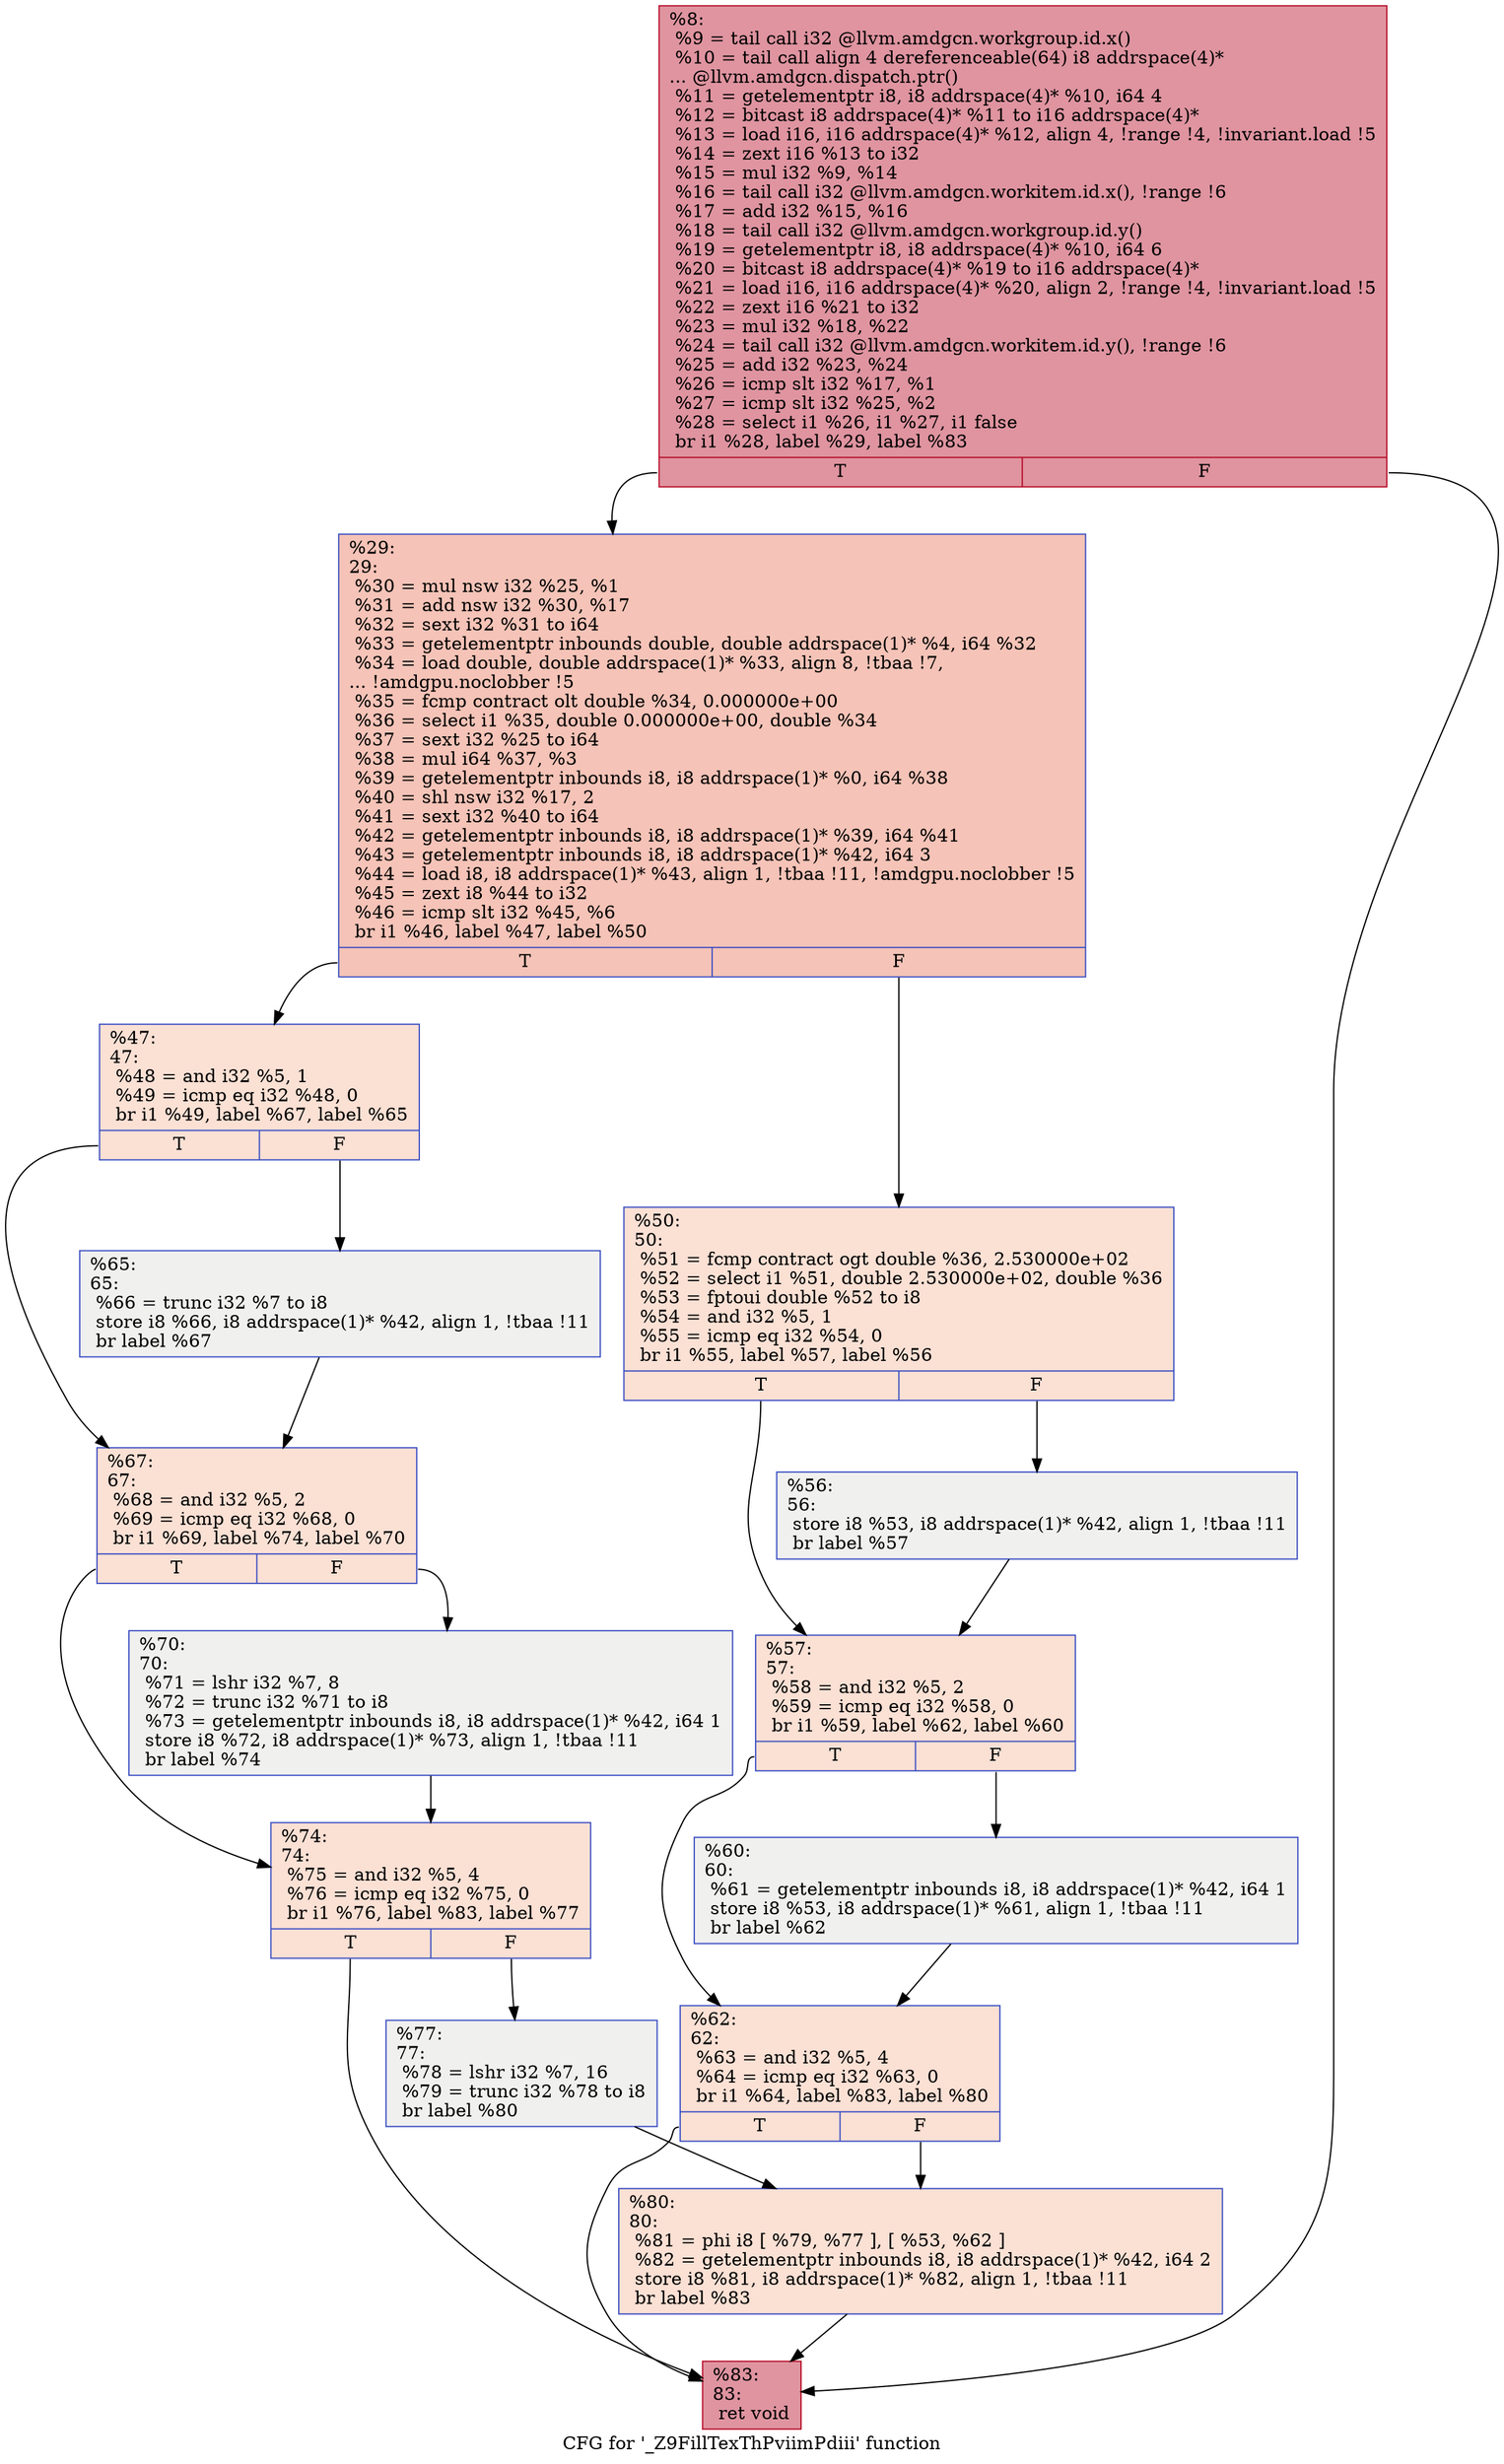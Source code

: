 digraph "CFG for '_Z9FillTexThPviimPdiii' function" {
	label="CFG for '_Z9FillTexThPviimPdiii' function";

	Node0x48d7e70 [shape=record,color="#b70d28ff", style=filled, fillcolor="#b70d2870",label="{%8:\l  %9 = tail call i32 @llvm.amdgcn.workgroup.id.x()\l  %10 = tail call align 4 dereferenceable(64) i8 addrspace(4)*\l... @llvm.amdgcn.dispatch.ptr()\l  %11 = getelementptr i8, i8 addrspace(4)* %10, i64 4\l  %12 = bitcast i8 addrspace(4)* %11 to i16 addrspace(4)*\l  %13 = load i16, i16 addrspace(4)* %12, align 4, !range !4, !invariant.load !5\l  %14 = zext i16 %13 to i32\l  %15 = mul i32 %9, %14\l  %16 = tail call i32 @llvm.amdgcn.workitem.id.x(), !range !6\l  %17 = add i32 %15, %16\l  %18 = tail call i32 @llvm.amdgcn.workgroup.id.y()\l  %19 = getelementptr i8, i8 addrspace(4)* %10, i64 6\l  %20 = bitcast i8 addrspace(4)* %19 to i16 addrspace(4)*\l  %21 = load i16, i16 addrspace(4)* %20, align 2, !range !4, !invariant.load !5\l  %22 = zext i16 %21 to i32\l  %23 = mul i32 %18, %22\l  %24 = tail call i32 @llvm.amdgcn.workitem.id.y(), !range !6\l  %25 = add i32 %23, %24\l  %26 = icmp slt i32 %17, %1\l  %27 = icmp slt i32 %25, %2\l  %28 = select i1 %26, i1 %27, i1 false\l  br i1 %28, label %29, label %83\l|{<s0>T|<s1>F}}"];
	Node0x48d7e70:s0 -> Node0x48db8b0;
	Node0x48d7e70:s1 -> Node0x48db940;
	Node0x48db8b0 [shape=record,color="#3d50c3ff", style=filled, fillcolor="#e8765c70",label="{%29:\l29:                                               \l  %30 = mul nsw i32 %25, %1\l  %31 = add nsw i32 %30, %17\l  %32 = sext i32 %31 to i64\l  %33 = getelementptr inbounds double, double addrspace(1)* %4, i64 %32\l  %34 = load double, double addrspace(1)* %33, align 8, !tbaa !7,\l... !amdgpu.noclobber !5\l  %35 = fcmp contract olt double %34, 0.000000e+00\l  %36 = select i1 %35, double 0.000000e+00, double %34\l  %37 = sext i32 %25 to i64\l  %38 = mul i64 %37, %3\l  %39 = getelementptr inbounds i8, i8 addrspace(1)* %0, i64 %38\l  %40 = shl nsw i32 %17, 2\l  %41 = sext i32 %40 to i64\l  %42 = getelementptr inbounds i8, i8 addrspace(1)* %39, i64 %41\l  %43 = getelementptr inbounds i8, i8 addrspace(1)* %42, i64 3\l  %44 = load i8, i8 addrspace(1)* %43, align 1, !tbaa !11, !amdgpu.noclobber !5\l  %45 = zext i8 %44 to i32\l  %46 = icmp slt i32 %45, %6\l  br i1 %46, label %47, label %50\l|{<s0>T|<s1>F}}"];
	Node0x48db8b0:s0 -> Node0x48dd290;
	Node0x48db8b0:s1 -> Node0x48dd320;
	Node0x48dd290 [shape=record,color="#3d50c3ff", style=filled, fillcolor="#f7b99e70",label="{%47:\l47:                                               \l  %48 = and i32 %5, 1\l  %49 = icmp eq i32 %48, 0\l  br i1 %49, label %67, label %65\l|{<s0>T|<s1>F}}"];
	Node0x48dd290:s0 -> Node0x48dd5b0;
	Node0x48dd290:s1 -> Node0x48dd600;
	Node0x48dd320 [shape=record,color="#3d50c3ff", style=filled, fillcolor="#f7b99e70",label="{%50:\l50:                                               \l  %51 = fcmp contract ogt double %36, 2.530000e+02\l  %52 = select i1 %51, double 2.530000e+02, double %36\l  %53 = fptoui double %52 to i8\l  %54 = and i32 %5, 1\l  %55 = icmp eq i32 %54, 0\l  br i1 %55, label %57, label %56\l|{<s0>T|<s1>F}}"];
	Node0x48dd320:s0 -> Node0x48dda10;
	Node0x48dd320:s1 -> Node0x48ddaa0;
	Node0x48ddaa0 [shape=record,color="#3d50c3ff", style=filled, fillcolor="#dedcdb70",label="{%56:\l56:                                               \l  store i8 %53, i8 addrspace(1)* %42, align 1, !tbaa !11\l  br label %57\l}"];
	Node0x48ddaa0 -> Node0x48dda10;
	Node0x48dda10 [shape=record,color="#3d50c3ff", style=filled, fillcolor="#f7b99e70",label="{%57:\l57:                                               \l  %58 = and i32 %5, 2\l  %59 = icmp eq i32 %58, 0\l  br i1 %59, label %62, label %60\l|{<s0>T|<s1>F}}"];
	Node0x48dda10:s0 -> Node0x48de410;
	Node0x48dda10:s1 -> Node0x48de460;
	Node0x48de460 [shape=record,color="#3d50c3ff", style=filled, fillcolor="#dedcdb70",label="{%60:\l60:                                               \l  %61 = getelementptr inbounds i8, i8 addrspace(1)* %42, i64 1\l  store i8 %53, i8 addrspace(1)* %61, align 1, !tbaa !11\l  br label %62\l}"];
	Node0x48de460 -> Node0x48de410;
	Node0x48de410 [shape=record,color="#3d50c3ff", style=filled, fillcolor="#f7b99e70",label="{%62:\l62:                                               \l  %63 = and i32 %5, 4\l  %64 = icmp eq i32 %63, 0\l  br i1 %64, label %83, label %80\l|{<s0>T|<s1>F}}"];
	Node0x48de410:s0 -> Node0x48db940;
	Node0x48de410:s1 -> Node0x48dbc10;
	Node0x48dd600 [shape=record,color="#3d50c3ff", style=filled, fillcolor="#dedcdb70",label="{%65:\l65:                                               \l  %66 = trunc i32 %7 to i8\l  store i8 %66, i8 addrspace(1)* %42, align 1, !tbaa !11\l  br label %67\l}"];
	Node0x48dd600 -> Node0x48dd5b0;
	Node0x48dd5b0 [shape=record,color="#3d50c3ff", style=filled, fillcolor="#f7b99e70",label="{%67:\l67:                                               \l  %68 = and i32 %5, 2\l  %69 = icmp eq i32 %68, 0\l  br i1 %69, label %74, label %70\l|{<s0>T|<s1>F}}"];
	Node0x48dd5b0:s0 -> Node0x48dee20;
	Node0x48dd5b0:s1 -> Node0x48dee70;
	Node0x48dee70 [shape=record,color="#3d50c3ff", style=filled, fillcolor="#dedcdb70",label="{%70:\l70:                                               \l  %71 = lshr i32 %7, 8\l  %72 = trunc i32 %71 to i8\l  %73 = getelementptr inbounds i8, i8 addrspace(1)* %42, i64 1\l  store i8 %72, i8 addrspace(1)* %73, align 1, !tbaa !11\l  br label %74\l}"];
	Node0x48dee70 -> Node0x48dee20;
	Node0x48dee20 [shape=record,color="#3d50c3ff", style=filled, fillcolor="#f7b99e70",label="{%74:\l74:                                               \l  %75 = and i32 %5, 4\l  %76 = icmp eq i32 %75, 0\l  br i1 %76, label %83, label %77\l|{<s0>T|<s1>F}}"];
	Node0x48dee20:s0 -> Node0x48db940;
	Node0x48dee20:s1 -> Node0x48df390;
	Node0x48df390 [shape=record,color="#3d50c3ff", style=filled, fillcolor="#dedcdb70",label="{%77:\l77:                                               \l  %78 = lshr i32 %7, 16\l  %79 = trunc i32 %78 to i8\l  br label %80\l}"];
	Node0x48df390 -> Node0x48dbc10;
	Node0x48dbc10 [shape=record,color="#3d50c3ff", style=filled, fillcolor="#f7b99e70",label="{%80:\l80:                                               \l  %81 = phi i8 [ %79, %77 ], [ %53, %62 ]\l  %82 = getelementptr inbounds i8, i8 addrspace(1)* %42, i64 2\l  store i8 %81, i8 addrspace(1)* %82, align 1, !tbaa !11\l  br label %83\l}"];
	Node0x48dbc10 -> Node0x48db940;
	Node0x48db940 [shape=record,color="#b70d28ff", style=filled, fillcolor="#b70d2870",label="{%83:\l83:                                               \l  ret void\l}"];
}
